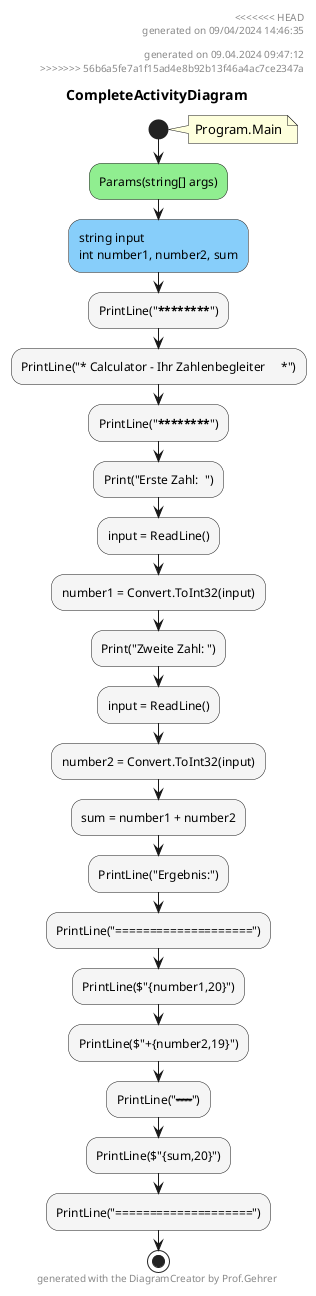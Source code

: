 @startuml CompleteActivityDiagram
header
<<<<<<< HEAD
generated on 09/04/2024 14:46:35
=======
generated on 09.04.2024 09:47:12
>>>>>>> 56b6a5fe7a1f15ad4e8b92b13f46a4ac7ce2347a
end header
title CompleteActivityDiagram
start
note right:  Program.Main
#LightGreen:Params(string[] args);
#LightSkyBlue:string input\nint number1, number2, sum;
#WhiteSmoke:PrintLine("****************************************");
#WhiteSmoke:PrintLine("* Calculator - Ihr Zahlenbegleiter     *");
#WhiteSmoke:PrintLine("****************************************");
#WhiteSmoke:Print("Erste Zahl:  ");
#WhiteSmoke:input = ReadLine();
#WhiteSmoke:number1 = Convert.ToInt32(input);
#WhiteSmoke:Print("Zweite Zahl: ");
#WhiteSmoke:input = ReadLine();
#WhiteSmoke:number2 = Convert.ToInt32(input);
#WhiteSmoke:sum = number1 + number2;
#WhiteSmoke:PrintLine("Ergebnis:");
#WhiteSmoke:PrintLine("====================");
#WhiteSmoke:PrintLine($"{number1,20}");
#WhiteSmoke:PrintLine($"+{number2,19}");
#WhiteSmoke:PrintLine("--------------------");
#WhiteSmoke:PrintLine($"{sum,20}");
#WhiteSmoke:PrintLine("====================");
stop
footer
generated with the DiagramCreator by Prof.Gehrer
end footer
@enduml
